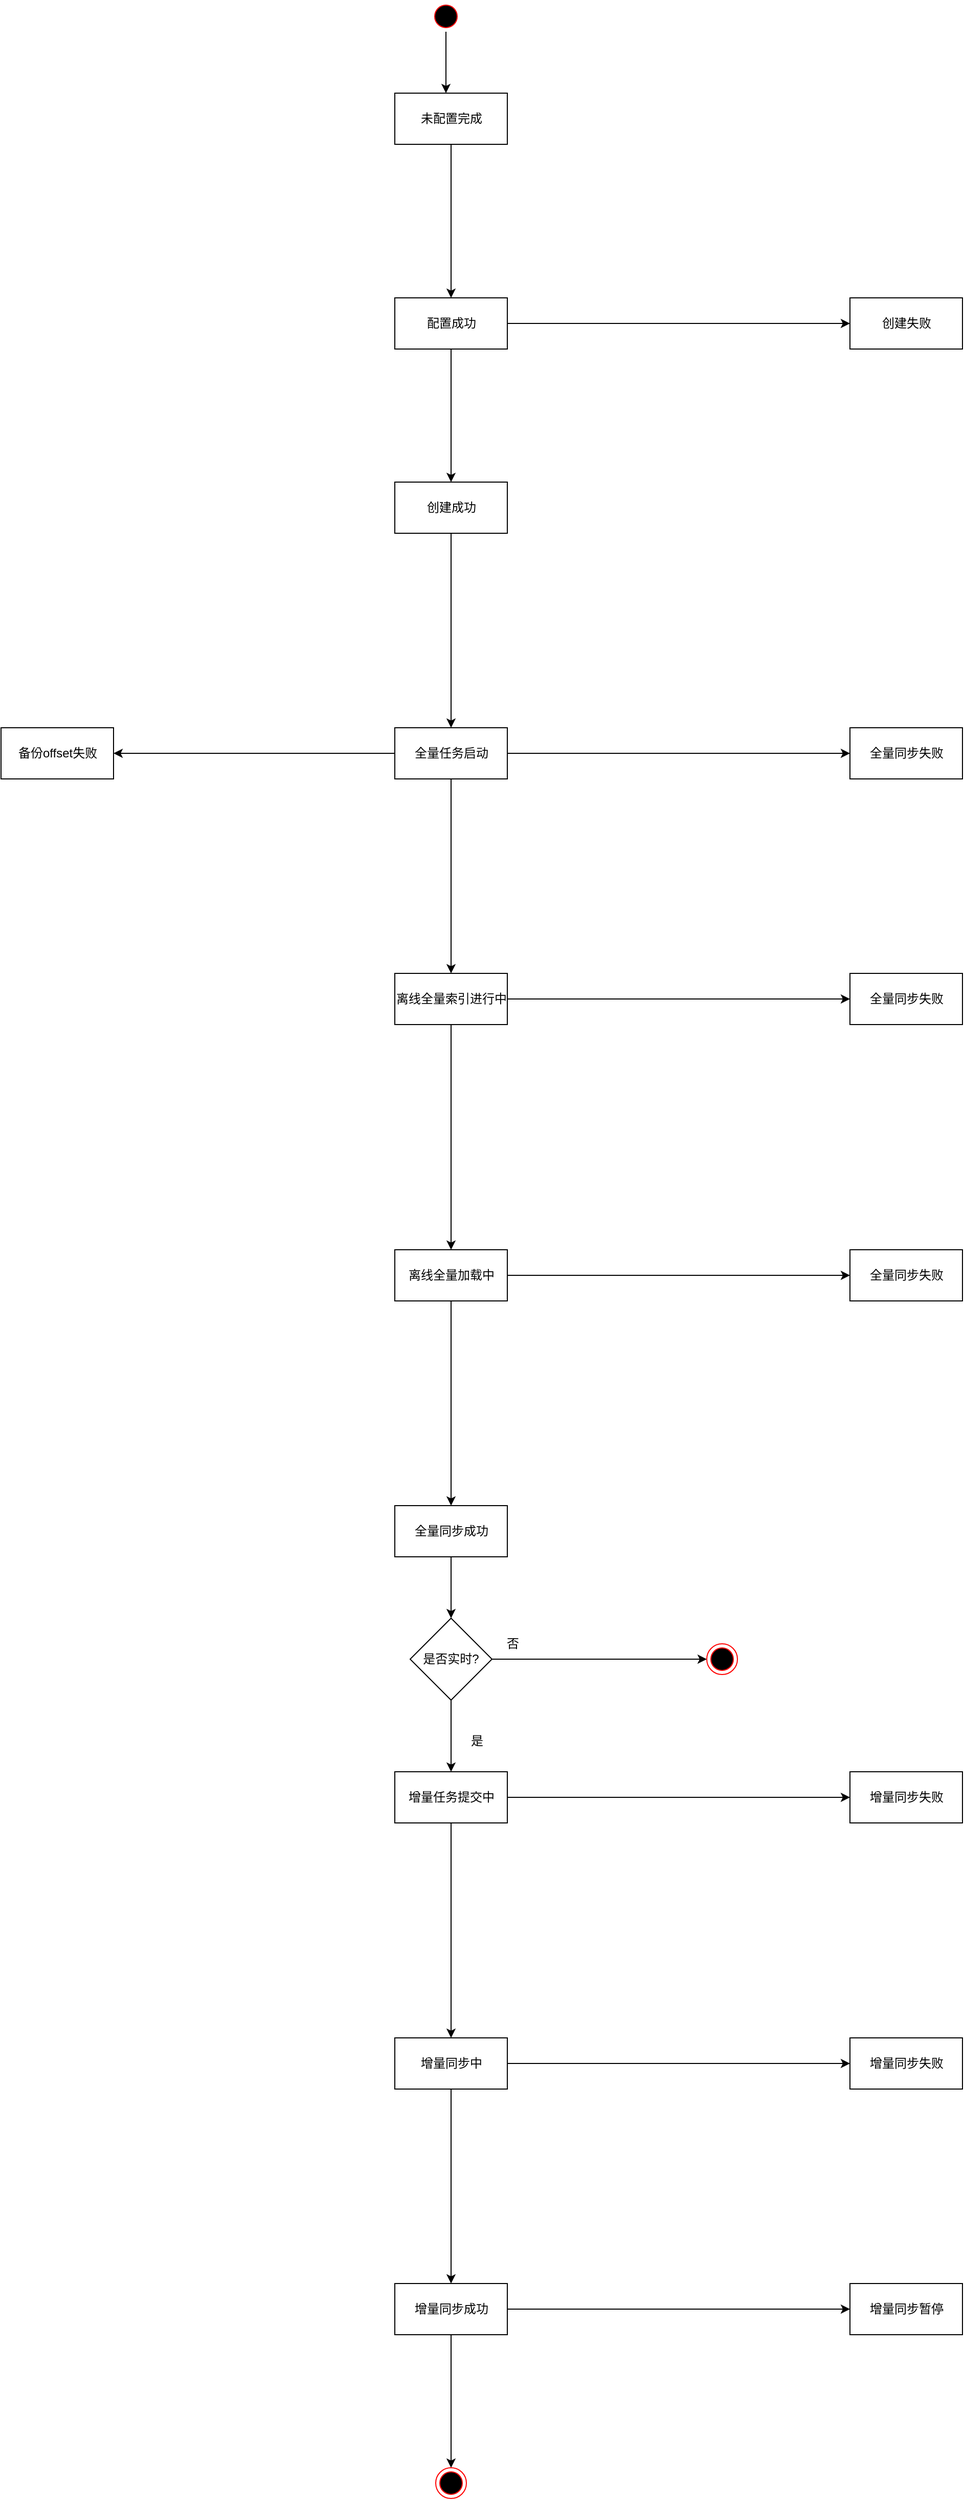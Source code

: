 <mxfile version="13.7.5" type="github">
  <diagram id="E6UDTMIK5SfPo9EAQP29" name="Page-1">
    <mxGraphModel dx="2595" dy="1629" grid="1" gridSize="10" guides="1" tooltips="1" connect="1" arrows="1" fold="1" page="1" pageScale="1" pageWidth="1169" pageHeight="826" math="0" shadow="0">
      <root>
        <mxCell id="0" />
        <mxCell id="1" parent="0" />
        <mxCell id="pfTwy-6_xwasAA1-WFlj-38" style="edgeStyle=orthogonalEdgeStyle;rounded=0;orthogonalLoop=1;jettySize=auto;html=1;" edge="1" parent="1" source="xRANGXOFlQ8uoqTKwq2T-1">
          <mxGeometry relative="1" as="geometry">
            <mxPoint x="425" y="-200" as="targetPoint" />
          </mxGeometry>
        </mxCell>
        <mxCell id="xRANGXOFlQ8uoqTKwq2T-1" value="" style="ellipse;html=1;shape=startState;fillColor=#000000;strokeColor=#ff0000;" parent="1" vertex="1">
          <mxGeometry x="410" y="-290" width="30" height="30" as="geometry" />
        </mxCell>
        <mxCell id="xRANGXOFlQ8uoqTKwq2T-8" value="" style="edgeStyle=orthogonalEdgeStyle;rounded=0;orthogonalLoop=1;jettySize=auto;html=1;" parent="1" source="xRANGXOFlQ8uoqTKwq2T-6" target="xRANGXOFlQ8uoqTKwq2T-7" edge="1">
          <mxGeometry relative="1" as="geometry" />
        </mxCell>
        <mxCell id="xRANGXOFlQ8uoqTKwq2T-6" value="未配置完成" style="html=1;" parent="1" vertex="1">
          <mxGeometry x="375" y="-200" width="110" height="50" as="geometry" />
        </mxCell>
        <mxCell id="xRANGXOFlQ8uoqTKwq2T-10" value="" style="edgeStyle=orthogonalEdgeStyle;rounded=0;orthogonalLoop=1;jettySize=auto;html=1;" parent="1" source="xRANGXOFlQ8uoqTKwq2T-7" target="xRANGXOFlQ8uoqTKwq2T-9" edge="1">
          <mxGeometry relative="1" as="geometry" />
        </mxCell>
        <mxCell id="xRANGXOFlQ8uoqTKwq2T-15" style="edgeStyle=orthogonalEdgeStyle;rounded=0;orthogonalLoop=1;jettySize=auto;html=1;entryX=0;entryY=0.5;entryDx=0;entryDy=0;" parent="1" source="xRANGXOFlQ8uoqTKwq2T-7" target="xRANGXOFlQ8uoqTKwq2T-11" edge="1">
          <mxGeometry relative="1" as="geometry" />
        </mxCell>
        <mxCell id="xRANGXOFlQ8uoqTKwq2T-7" value="配置成功" style="html=1;" parent="1" vertex="1">
          <mxGeometry x="375" width="110" height="50" as="geometry" />
        </mxCell>
        <mxCell id="xRANGXOFlQ8uoqTKwq2T-19" value="" style="edgeStyle=orthogonalEdgeStyle;rounded=0;orthogonalLoop=1;jettySize=auto;html=1;" parent="1" source="xRANGXOFlQ8uoqTKwq2T-9" target="xRANGXOFlQ8uoqTKwq2T-18" edge="1">
          <mxGeometry relative="1" as="geometry" />
        </mxCell>
        <mxCell id="xRANGXOFlQ8uoqTKwq2T-9" value="创建成功" style="html=1;" parent="1" vertex="1">
          <mxGeometry x="375" y="180" width="110" height="50" as="geometry" />
        </mxCell>
        <mxCell id="xRANGXOFlQ8uoqTKwq2T-11" value="创建失败" style="html=1;" parent="1" vertex="1">
          <mxGeometry x="820" width="110" height="50" as="geometry" />
        </mxCell>
        <mxCell id="xRANGXOFlQ8uoqTKwq2T-22" style="edgeStyle=orthogonalEdgeStyle;rounded=0;orthogonalLoop=1;jettySize=auto;html=1;entryX=0;entryY=0.5;entryDx=0;entryDy=0;" parent="1" source="xRANGXOFlQ8uoqTKwq2T-18" target="xRANGXOFlQ8uoqTKwq2T-20" edge="1">
          <mxGeometry relative="1" as="geometry" />
        </mxCell>
        <mxCell id="xRANGXOFlQ8uoqTKwq2T-24" value="" style="edgeStyle=orthogonalEdgeStyle;rounded=0;orthogonalLoop=1;jettySize=auto;html=1;" parent="1" source="xRANGXOFlQ8uoqTKwq2T-18" target="xRANGXOFlQ8uoqTKwq2T-23" edge="1">
          <mxGeometry relative="1" as="geometry" />
        </mxCell>
        <mxCell id="pfTwy-6_xwasAA1-WFlj-31" value="" style="edgeStyle=orthogonalEdgeStyle;rounded=0;orthogonalLoop=1;jettySize=auto;html=1;" edge="1" parent="1" source="xRANGXOFlQ8uoqTKwq2T-18" target="pfTwy-6_xwasAA1-WFlj-30">
          <mxGeometry relative="1" as="geometry" />
        </mxCell>
        <mxCell id="xRANGXOFlQ8uoqTKwq2T-18" value="全量任务启动" style="html=1;" parent="1" vertex="1">
          <mxGeometry x="375" y="420" width="110" height="50" as="geometry" />
        </mxCell>
        <mxCell id="xRANGXOFlQ8uoqTKwq2T-20" value="全量同步失败" style="html=1;" parent="1" vertex="1">
          <mxGeometry x="820" y="420" width="110" height="50" as="geometry" />
        </mxCell>
        <mxCell id="xRANGXOFlQ8uoqTKwq2T-26" value="" style="edgeStyle=orthogonalEdgeStyle;rounded=0;orthogonalLoop=1;jettySize=auto;html=1;" parent="1" source="xRANGXOFlQ8uoqTKwq2T-23" target="xRANGXOFlQ8uoqTKwq2T-25" edge="1">
          <mxGeometry relative="1" as="geometry" />
        </mxCell>
        <mxCell id="xRANGXOFlQ8uoqTKwq2T-28" value="" style="edgeStyle=orthogonalEdgeStyle;rounded=0;orthogonalLoop=1;jettySize=auto;html=1;" parent="1" source="xRANGXOFlQ8uoqTKwq2T-23" target="xRANGXOFlQ8uoqTKwq2T-27" edge="1">
          <mxGeometry relative="1" as="geometry" />
        </mxCell>
        <mxCell id="xRANGXOFlQ8uoqTKwq2T-23" value="离线全量索引进行中" style="html=1;" parent="1" vertex="1">
          <mxGeometry x="375" y="660" width="110" height="50" as="geometry" />
        </mxCell>
        <mxCell id="xRANGXOFlQ8uoqTKwq2T-25" value="全量同步失败" style="html=1;" parent="1" vertex="1">
          <mxGeometry x="820" y="660" width="110" height="50" as="geometry" />
        </mxCell>
        <mxCell id="pfTwy-6_xwasAA1-WFlj-2" value="" style="edgeStyle=orthogonalEdgeStyle;rounded=0;orthogonalLoop=1;jettySize=auto;html=1;" edge="1" parent="1" source="xRANGXOFlQ8uoqTKwq2T-27" target="pfTwy-6_xwasAA1-WFlj-1">
          <mxGeometry relative="1" as="geometry" />
        </mxCell>
        <mxCell id="pfTwy-6_xwasAA1-WFlj-4" value="" style="edgeStyle=orthogonalEdgeStyle;rounded=0;orthogonalLoop=1;jettySize=auto;html=1;" edge="1" parent="1" source="xRANGXOFlQ8uoqTKwq2T-27" target="pfTwy-6_xwasAA1-WFlj-3">
          <mxGeometry relative="1" as="geometry" />
        </mxCell>
        <mxCell id="xRANGXOFlQ8uoqTKwq2T-27" value="离线全量加载中" style="html=1;" parent="1" vertex="1">
          <mxGeometry x="375" y="930" width="110" height="50" as="geometry" />
        </mxCell>
        <mxCell id="pfTwy-6_xwasAA1-WFlj-1" value="全量同步失败" style="html=1;" vertex="1" parent="1">
          <mxGeometry x="820" y="930" width="110" height="50" as="geometry" />
        </mxCell>
        <mxCell id="pfTwy-6_xwasAA1-WFlj-6" value="" style="edgeStyle=orthogonalEdgeStyle;rounded=0;orthogonalLoop=1;jettySize=auto;html=1;" edge="1" parent="1" source="pfTwy-6_xwasAA1-WFlj-3" target="pfTwy-6_xwasAA1-WFlj-5">
          <mxGeometry relative="1" as="geometry" />
        </mxCell>
        <mxCell id="pfTwy-6_xwasAA1-WFlj-3" value="全量同步成功" style="html=1;" vertex="1" parent="1">
          <mxGeometry x="375" y="1180" width="110" height="50" as="geometry" />
        </mxCell>
        <mxCell id="pfTwy-6_xwasAA1-WFlj-9" value="" style="edgeStyle=orthogonalEdgeStyle;rounded=0;orthogonalLoop=1;jettySize=auto;html=1;entryX=0;entryY=0.5;entryDx=0;entryDy=0;" edge="1" parent="1" source="pfTwy-6_xwasAA1-WFlj-5" target="pfTwy-6_xwasAA1-WFlj-11">
          <mxGeometry relative="1" as="geometry">
            <mxPoint x="530" y="1330" as="targetPoint" />
          </mxGeometry>
        </mxCell>
        <mxCell id="pfTwy-6_xwasAA1-WFlj-18" value="" style="edgeStyle=orthogonalEdgeStyle;rounded=0;orthogonalLoop=1;jettySize=auto;html=1;entryX=0.5;entryY=0;entryDx=0;entryDy=0;" edge="1" parent="1" source="pfTwy-6_xwasAA1-WFlj-5" target="pfTwy-6_xwasAA1-WFlj-19">
          <mxGeometry relative="1" as="geometry">
            <mxPoint x="430" y="1150" as="targetPoint" />
          </mxGeometry>
        </mxCell>
        <mxCell id="pfTwy-6_xwasAA1-WFlj-5" value="是否实时?" style="rhombus;whiteSpace=wrap;html=1;" vertex="1" parent="1">
          <mxGeometry x="390" y="1290" width="80" height="80" as="geometry" />
        </mxCell>
        <mxCell id="pfTwy-6_xwasAA1-WFlj-10" value="否" style="text;html=1;align=center;verticalAlign=middle;resizable=0;points=[];autosize=1;" vertex="1" parent="1">
          <mxGeometry x="475" y="1305" width="30" height="20" as="geometry" />
        </mxCell>
        <mxCell id="pfTwy-6_xwasAA1-WFlj-11" value="" style="ellipse;html=1;shape=endState;fillColor=#000000;strokeColor=#ff0000;" vertex="1" parent="1">
          <mxGeometry x="680" y="1315" width="30" height="30" as="geometry" />
        </mxCell>
        <mxCell id="pfTwy-6_xwasAA1-WFlj-23" value="" style="edgeStyle=orthogonalEdgeStyle;rounded=0;orthogonalLoop=1;jettySize=auto;html=1;" edge="1" parent="1" source="pfTwy-6_xwasAA1-WFlj-19" target="pfTwy-6_xwasAA1-WFlj-22">
          <mxGeometry relative="1" as="geometry" />
        </mxCell>
        <mxCell id="pfTwy-6_xwasAA1-WFlj-25" value="" style="edgeStyle=orthogonalEdgeStyle;rounded=0;orthogonalLoop=1;jettySize=auto;html=1;" edge="1" parent="1" source="pfTwy-6_xwasAA1-WFlj-19" target="pfTwy-6_xwasAA1-WFlj-24">
          <mxGeometry relative="1" as="geometry" />
        </mxCell>
        <mxCell id="pfTwy-6_xwasAA1-WFlj-19" value="增量任务提交中" style="html=1;" vertex="1" parent="1">
          <mxGeometry x="375" y="1440" width="110" height="50" as="geometry" />
        </mxCell>
        <mxCell id="pfTwy-6_xwasAA1-WFlj-21" value="是" style="text;html=1;align=center;verticalAlign=middle;resizable=0;points=[];autosize=1;" vertex="1" parent="1">
          <mxGeometry x="440" y="1400" width="30" height="20" as="geometry" />
        </mxCell>
        <mxCell id="pfTwy-6_xwasAA1-WFlj-27" value="" style="edgeStyle=orthogonalEdgeStyle;rounded=0;orthogonalLoop=1;jettySize=auto;html=1;" edge="1" parent="1" source="pfTwy-6_xwasAA1-WFlj-22" target="pfTwy-6_xwasAA1-WFlj-26">
          <mxGeometry relative="1" as="geometry" />
        </mxCell>
        <mxCell id="pfTwy-6_xwasAA1-WFlj-29" value="" style="edgeStyle=orthogonalEdgeStyle;rounded=0;orthogonalLoop=1;jettySize=auto;html=1;" edge="1" parent="1" source="pfTwy-6_xwasAA1-WFlj-22" target="pfTwy-6_xwasAA1-WFlj-28">
          <mxGeometry relative="1" as="geometry" />
        </mxCell>
        <mxCell id="pfTwy-6_xwasAA1-WFlj-22" value="增量同步中" style="html=1;" vertex="1" parent="1">
          <mxGeometry x="375" y="1700" width="110" height="50" as="geometry" />
        </mxCell>
        <mxCell id="pfTwy-6_xwasAA1-WFlj-24" value="增量同步失败" style="html=1;" vertex="1" parent="1">
          <mxGeometry x="820" y="1440" width="110" height="50" as="geometry" />
        </mxCell>
        <mxCell id="pfTwy-6_xwasAA1-WFlj-33" value="" style="edgeStyle=orthogonalEdgeStyle;rounded=0;orthogonalLoop=1;jettySize=auto;html=1;" edge="1" parent="1" source="pfTwy-6_xwasAA1-WFlj-26" target="pfTwy-6_xwasAA1-WFlj-32">
          <mxGeometry relative="1" as="geometry" />
        </mxCell>
        <mxCell id="pfTwy-6_xwasAA1-WFlj-35" value="" style="edgeStyle=orthogonalEdgeStyle;rounded=0;orthogonalLoop=1;jettySize=auto;html=1;entryX=0.5;entryY=0;entryDx=0;entryDy=0;" edge="1" parent="1" source="pfTwy-6_xwasAA1-WFlj-26" target="pfTwy-6_xwasAA1-WFlj-36">
          <mxGeometry relative="1" as="geometry">
            <mxPoint x="430" y="1560" as="targetPoint" />
          </mxGeometry>
        </mxCell>
        <mxCell id="pfTwy-6_xwasAA1-WFlj-26" value="增量同步成功" style="html=1;" vertex="1" parent="1">
          <mxGeometry x="375" y="1940" width="110" height="50" as="geometry" />
        </mxCell>
        <mxCell id="pfTwy-6_xwasAA1-WFlj-28" value="增量同步失败" style="html=1;" vertex="1" parent="1">
          <mxGeometry x="820" y="1700" width="110" height="50" as="geometry" />
        </mxCell>
        <mxCell id="pfTwy-6_xwasAA1-WFlj-30" value="备份offset失败" style="html=1;" vertex="1" parent="1">
          <mxGeometry x="-10" y="420" width="110" height="50" as="geometry" />
        </mxCell>
        <mxCell id="pfTwy-6_xwasAA1-WFlj-32" value="增量同步暂停" style="html=1;" vertex="1" parent="1">
          <mxGeometry x="820" y="1940" width="110" height="50" as="geometry" />
        </mxCell>
        <mxCell id="pfTwy-6_xwasAA1-WFlj-36" value="" style="ellipse;html=1;shape=endState;fillColor=#000000;strokeColor=#ff0000;" vertex="1" parent="1">
          <mxGeometry x="415" y="2120" width="30" height="30" as="geometry" />
        </mxCell>
      </root>
    </mxGraphModel>
  </diagram>
</mxfile>
